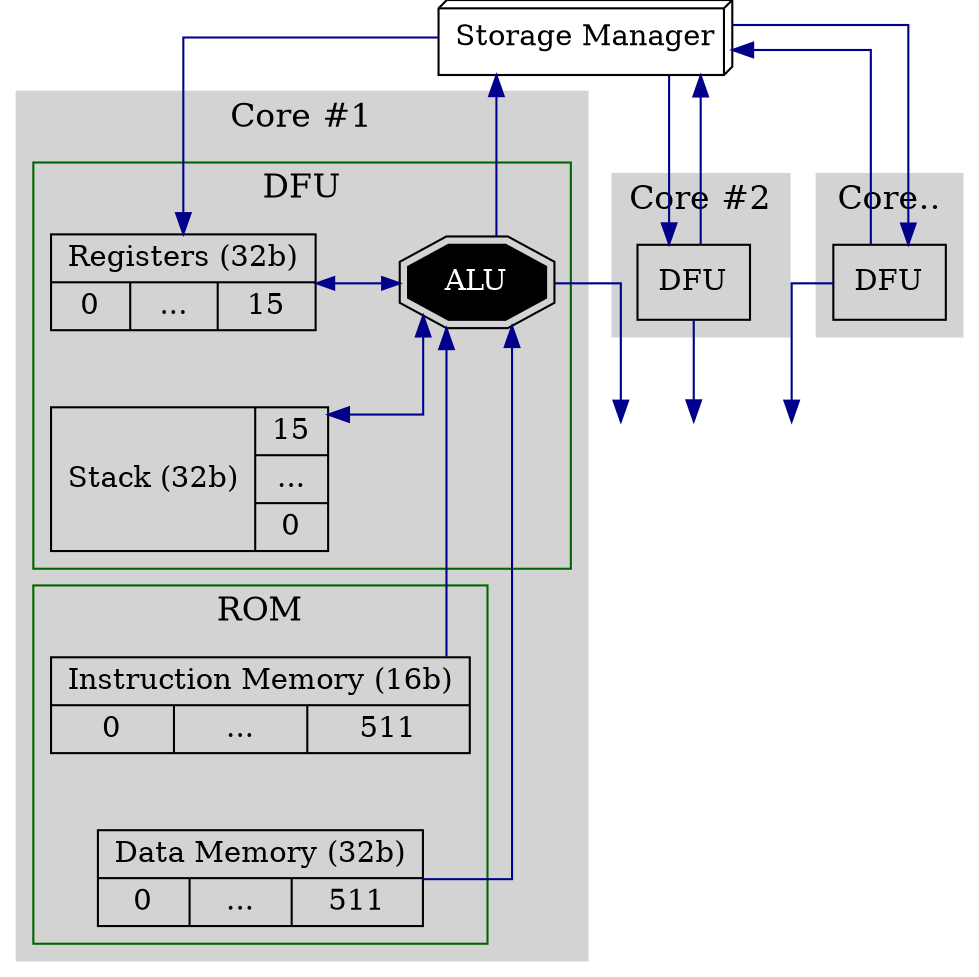 digraph GPU
{
//graph [fontsize=3]
bgcolor="transparent"
fontsize=20;
labelloc=top;
nodesep="0.55";
pad="0";
//label="Sphere Tracing GPU Layout";
edge [color=darkblue]
//newrank=true
//rankdir=LR
splines=Ortho
//compound=true
//clusterrank=local
{ 	rank=source; 
	queue [label="Storage Manager",shape=box3d]; //, margin="0.2"
}

subgraph cluster_core1
{	fontsize=16;
	style=filled;
	color=lightgrey;
 	//node [width=0.8,fixedsize=true];
	subgraph cluster_core1_ROM
	{	label = "ROM"
		style=solid;
		color=darkgreen;
		//fillcolor=green;
		node [shape=record];
		data  [label="{Data Memory (32b)| {0|...|511}}"];
		instr [label="{Instruction Memory (16b)| {0|...|511}}"];
	}

 	node [shape=record];
	stack [group=g1,label="Stack (32b)| {15|...|0}"];
{ //rank=same;
	reg [group=g1,label="{Registers (32b)| {0|...|15}}"];
}

//ICU [shape=doubleoctagon,style=filled,color=black,fontcolor=white];

	subgraph cluster_DFU
	{ //rank=min;
		label = "DFU"
		style=solid;
		color=darkgreen;
			
		ALU [shape=doubleoctagon,style=filled,color=black,fontcolor=white];
		reg->stack [style=invis]
		stack->instr [style=invis]
	}


	instr->data [style=invis]
	reg->stack [style=invis]

	edge [dir=both,constraint=false]
	reg -> ALU [arrowsize=0.85]
	stack -> ALU //[constraint=false]
	edge [dir=single]
	instr -> ALU
	data -> ALU
	//edge [constraint=true]
	label = "Core #1";
}

//queue->pl [style=invis]
{
	//rank=min;

subgraph cluster_core2
{	fontsize=16;
	style=filled;
	color=lightgrey;
	label = "Core #2";
	//margin="0.0";
	DFU2 [label="DFU",shape=box,style=solid,color=black,group=g3];
}
subgraph cluster_core3
{	fontsize=16;
	style=filled;
	color=lightgrey;
	label = "Core..";
	DFU3 [label="DFU",shape=box,style=solid,color=black,group=g3];
}

	
	FrameBuf [style=invis,label="\n\nFrame Buffer",shape=noverhang,height=0.1,labelfloat=true];
}

//DFU2->DFU3


queue->reg
queue->DFU2
queue->DFU3

ALU->queue
DFU2->queue
DFU3->queue

ALU->FrameBuf
DFU2->FrameBuf
DFU3->FrameBuf
}









